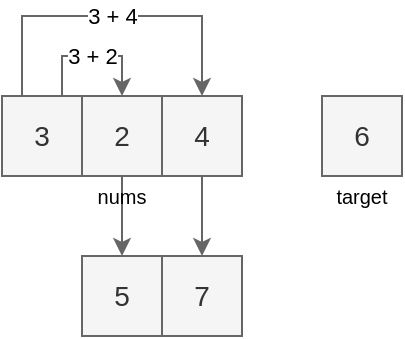 <mxfile version="26.0.9" pages="5">
  <diagram name="1_1" id="VdWact95R3ZrHPUHWGP3">
    <mxGraphModel dx="691" dy="410" grid="1" gridSize="10" guides="1" tooltips="1" connect="1" arrows="1" fold="1" page="1" pageScale="1" pageWidth="280" pageHeight="240" math="0" shadow="0">
      <root>
        <mxCell id="0" />
        <mxCell id="1" parent="0" />
        <mxCell id="u6eK8MBNWqOHnzkenwlq-3" value="3 + 4" style="edgeStyle=orthogonalEdgeStyle;rounded=0;orthogonalLoop=1;jettySize=auto;html=1;exitX=0.25;exitY=0;exitDx=0;exitDy=0;entryX=0.5;entryY=0;entryDx=0;entryDy=0;fillColor=#f5f5f5;strokeColor=#666666;" parent="1" source="nv63Od1LlB7BwaC0whO8-1" target="nv63Od1LlB7BwaC0whO8-3" edge="1">
          <mxGeometry relative="1" as="geometry">
            <Array as="points">
              <mxPoint x="50" y="40" />
              <mxPoint x="140" y="40" />
            </Array>
          </mxGeometry>
        </mxCell>
        <mxCell id="u6eK8MBNWqOHnzkenwlq-4" value="3 + 2" style="edgeStyle=orthogonalEdgeStyle;rounded=0;orthogonalLoop=1;jettySize=auto;html=1;exitX=0.75;exitY=0;exitDx=0;exitDy=0;entryX=0.5;entryY=0;entryDx=0;entryDy=0;fillColor=#f5f5f5;strokeColor=#666666;" parent="1" source="nv63Od1LlB7BwaC0whO8-1" target="nv63Od1LlB7BwaC0whO8-2" edge="1">
          <mxGeometry relative="1" as="geometry">
            <Array as="points">
              <mxPoint x="70" y="60" />
              <mxPoint x="100" y="60" />
            </Array>
          </mxGeometry>
        </mxCell>
        <mxCell id="nv63Od1LlB7BwaC0whO8-1" value="3" style="rounded=0;whiteSpace=wrap;html=1;fontSize=14;fillColor=#f5f5f5;strokeColor=#666666;fontColor=#333333;" parent="1" vertex="1">
          <mxGeometry x="40" y="80" width="40" height="40" as="geometry" />
        </mxCell>
        <mxCell id="LfSjy80fzOs8UYgtlhPb-1" style="edgeStyle=orthogonalEdgeStyle;rounded=0;orthogonalLoop=1;jettySize=auto;html=1;exitX=0.5;exitY=1;exitDx=0;exitDy=0;entryX=0.5;entryY=0;entryDx=0;entryDy=0;fillColor=#f5f5f5;strokeColor=#666666;" parent="1" source="nv63Od1LlB7BwaC0whO8-2" target="nv63Od1LlB7BwaC0whO8-12" edge="1">
          <mxGeometry relative="1" as="geometry" />
        </mxCell>
        <mxCell id="nv63Od1LlB7BwaC0whO8-2" value="2" style="rounded=0;whiteSpace=wrap;html=1;fontSize=14;fillColor=#f5f5f5;strokeColor=#666666;fontColor=#333333;" parent="1" vertex="1">
          <mxGeometry x="80" y="80" width="40" height="40" as="geometry" />
        </mxCell>
        <mxCell id="OTF3Yyp0MwZzzAG4lx8N-1" style="edgeStyle=orthogonalEdgeStyle;rounded=0;orthogonalLoop=1;jettySize=auto;html=1;exitX=0.5;exitY=1;exitDx=0;exitDy=0;entryX=0.5;entryY=0;entryDx=0;entryDy=0;fillColor=#f5f5f5;strokeColor=#666666;" parent="1" source="nv63Od1LlB7BwaC0whO8-3" target="nv63Od1LlB7BwaC0whO8-14" edge="1">
          <mxGeometry relative="1" as="geometry" />
        </mxCell>
        <mxCell id="nv63Od1LlB7BwaC0whO8-3" value="4" style="rounded=0;whiteSpace=wrap;html=1;fontSize=14;fillColor=#f5f5f5;strokeColor=#666666;fontColor=#333333;" parent="1" vertex="1">
          <mxGeometry x="120" y="80" width="40" height="40" as="geometry" />
        </mxCell>
        <mxCell id="nv63Od1LlB7BwaC0whO8-12" value="5" style="rounded=0;whiteSpace=wrap;html=1;fontSize=14;fillColor=#f5f5f5;strokeColor=#666666;fontStyle=0;fontColor=#333333;" parent="1" vertex="1">
          <mxGeometry x="80" y="160" width="40" height="40" as="geometry" />
        </mxCell>
        <mxCell id="nv63Od1LlB7BwaC0whO8-14" value="7" style="rounded=0;whiteSpace=wrap;html=1;fontSize=14;fillColor=#f5f5f5;strokeColor=#666666;fontColor=#333333;" parent="1" vertex="1">
          <mxGeometry x="120" y="160" width="40" height="40" as="geometry" />
        </mxCell>
        <mxCell id="46o2pT9ANN71txM1nCcm-1" value="nums" style="text;html=1;align=center;verticalAlign=middle;whiteSpace=wrap;rounded=0;fontSize=10;" parent="1" vertex="1">
          <mxGeometry x="40" y="120" width="120" height="20" as="geometry" />
        </mxCell>
        <mxCell id="y743vjSonsJhA4KVwRWZ-1" value="6" style="rounded=0;whiteSpace=wrap;html=1;fontSize=14;fillColor=#f5f5f5;strokeColor=#666666;fontColor=#333333;" parent="1" vertex="1">
          <mxGeometry x="200" y="80" width="40" height="40" as="geometry" />
        </mxCell>
        <mxCell id="y743vjSonsJhA4KVwRWZ-2" value="target" style="text;html=1;align=center;verticalAlign=middle;whiteSpace=wrap;rounded=0;fontSize=10;" parent="1" vertex="1">
          <mxGeometry x="200" y="120" width="40" height="20" as="geometry" />
        </mxCell>
      </root>
    </mxGraphModel>
  </diagram>
  <diagram name="1_2" id="6NTdhhrDKo1hCrSes3XH">
    <mxGraphModel dx="2074" dy="1231" grid="1" gridSize="10" guides="1" tooltips="1" connect="1" arrows="1" fold="1" page="1" pageScale="1" pageWidth="280" pageHeight="340" math="0" shadow="0">
      <root>
        <mxCell id="Env5wDa3-ul8XCWj3TZE-0" />
        <mxCell id="Env5wDa3-ul8XCWj3TZE-1" parent="Env5wDa3-ul8XCWj3TZE-0" />
        <mxCell id="Env5wDa3-ul8XCWj3TZE-4" value="3" style="rounded=0;whiteSpace=wrap;html=1;fontSize=14;fillColor=#f5f5f5;strokeColor=#666666;fontColor=#333333;" parent="Env5wDa3-ul8XCWj3TZE-1" vertex="1">
          <mxGeometry x="40" y="60" width="40" height="40" as="geometry" />
        </mxCell>
        <mxCell id="NUzDEfB6KZePFDAaPvhe-0" value="2 + 4" style="edgeStyle=orthogonalEdgeStyle;rounded=0;orthogonalLoop=1;jettySize=auto;html=1;exitX=0.5;exitY=0;exitDx=0;exitDy=0;entryX=0.5;entryY=0;entryDx=0;entryDy=0;fillColor=#f5f5f5;strokeColor=#666666;" parent="Env5wDa3-ul8XCWj3TZE-1" source="Env5wDa3-ul8XCWj3TZE-6" target="Env5wDa3-ul8XCWj3TZE-8" edge="1">
          <mxGeometry relative="1" as="geometry" />
        </mxCell>
        <mxCell id="Env5wDa3-ul8XCWj3TZE-6" value="2" style="rounded=0;whiteSpace=wrap;html=1;fontSize=14;fillColor=#f5f5f5;strokeColor=#666666;fontColor=#333333;" parent="Env5wDa3-ul8XCWj3TZE-1" vertex="1">
          <mxGeometry x="80" y="59.97" width="40" height="40" as="geometry" />
        </mxCell>
        <mxCell id="Env5wDa3-ul8XCWj3TZE-8" value="4" style="rounded=0;whiteSpace=wrap;html=1;fontSize=14;fillColor=#f5f5f5;strokeColor=#666666;fontColor=#333333;" parent="Env5wDa3-ul8XCWj3TZE-1" vertex="1">
          <mxGeometry x="120" y="59.97" width="40" height="40" as="geometry" />
        </mxCell>
        <mxCell id="CubrjU6dIXOkjV_wu-Gp-2" style="edgeStyle=orthogonalEdgeStyle;rounded=0;orthogonalLoop=1;jettySize=auto;html=1;exitX=0.5;exitY=1;exitDx=0;exitDy=0;entryX=0.5;entryY=0;entryDx=0;entryDy=0;fillColor=#ffe6cc;strokeColor=#d79b00;" parent="Env5wDa3-ul8XCWj3TZE-1" source="Env5wDa3-ul8XCWj3TZE-10" target="lBT97u84JXYTIlj_wOzR-1" edge="1">
          <mxGeometry relative="1" as="geometry" />
        </mxCell>
        <mxCell id="Env5wDa3-ul8XCWj3TZE-10" value="6" style="rounded=0;whiteSpace=wrap;html=1;fontSize=14;fillColor=#ffe6cc;strokeColor=#d79b00;fontStyle=0;fontColor=#333333;" parent="Env5wDa3-ul8XCWj3TZE-1" vertex="1">
          <mxGeometry x="120" y="160" width="40" height="40" as="geometry" />
        </mxCell>
        <mxCell id="msk4PVzX3fZnZM4PvKd4-0" value="1" style="text;html=1;align=center;verticalAlign=middle;whiteSpace=wrap;rounded=0;fillColor=#dae8fc;strokeColor=#6c8ebf;fontSize=12;fontColor=#333333;" parent="Env5wDa3-ul8XCWj3TZE-1" vertex="1">
          <mxGeometry x="80" y="99.97" width="40" height="20" as="geometry" />
        </mxCell>
        <mxCell id="msk4PVzX3fZnZM4PvKd4-2" value="" style="edgeStyle=orthogonalEdgeStyle;rounded=0;orthogonalLoop=1;jettySize=auto;html=1;exitX=0.5;exitY=1;exitDx=0;exitDy=0;entryX=0.5;entryY=0;entryDx=0;entryDy=0;" parent="Env5wDa3-ul8XCWj3TZE-1" source="Env5wDa3-ul8XCWj3TZE-8" target="msk4PVzX3fZnZM4PvKd4-1" edge="1">
          <mxGeometry relative="1" as="geometry">
            <mxPoint x="140" y="99.97" as="sourcePoint" />
            <mxPoint x="140" y="139.97" as="targetPoint" />
          </mxGeometry>
        </mxCell>
        <mxCell id="msk4PVzX3fZnZM4PvKd4-3" style="edgeStyle=orthogonalEdgeStyle;rounded=0;orthogonalLoop=1;jettySize=auto;html=1;exitX=0.5;exitY=1;exitDx=0;exitDy=0;entryX=0.5;entryY=0;entryDx=0;entryDy=0;fillColor=#d5e8d4;strokeColor=#82b366;" parent="Env5wDa3-ul8XCWj3TZE-1" source="msk4PVzX3fZnZM4PvKd4-1" target="Env5wDa3-ul8XCWj3TZE-10" edge="1">
          <mxGeometry relative="1" as="geometry" />
        </mxCell>
        <mxCell id="msk4PVzX3fZnZM4PvKd4-1" value="2" style="text;html=1;align=center;verticalAlign=middle;whiteSpace=wrap;rounded=0;fillColor=#d5e8d4;strokeColor=#82b366;fontSize=12;fontColor=#333333;" parent="Env5wDa3-ul8XCWj3TZE-1" vertex="1">
          <mxGeometry x="120" y="99.97" width="40" height="20" as="geometry" />
        </mxCell>
        <mxCell id="lBT97u84JXYTIlj_wOzR-0" value="1" style="text;html=1;align=center;verticalAlign=middle;whiteSpace=wrap;rounded=0;fillColor=#dae8fc;strokeColor=#6c8ebf;fontSize=12;fontColor=#333333;" parent="Env5wDa3-ul8XCWj3TZE-1" vertex="1">
          <mxGeometry x="120" y="260" width="40" height="20" as="geometry" />
        </mxCell>
        <mxCell id="lBT97u84JXYTIlj_wOzR-1" value="2" style="text;html=1;align=center;verticalAlign=middle;whiteSpace=wrap;rounded=0;fillColor=#d5e8d4;strokeColor=#82b366;fontSize=12;fontColor=#333333;" parent="Env5wDa3-ul8XCWj3TZE-1" vertex="1">
          <mxGeometry x="120" y="240.0" width="40" height="20" as="geometry" />
        </mxCell>
        <mxCell id="CubrjU6dIXOkjV_wu-Gp-0" value="nums" style="text;html=1;align=center;verticalAlign=middle;whiteSpace=wrap;rounded=0;fontSize=10;" parent="Env5wDa3-ul8XCWj3TZE-1" vertex="1">
          <mxGeometry x="40" y="120" width="120" height="20" as="geometry" />
        </mxCell>
        <mxCell id="A9JWBbgFt9czH1bm582D-0" value="return" style="text;html=1;align=center;verticalAlign=middle;whiteSpace=wrap;rounded=0;fontSize=10;" parent="Env5wDa3-ul8XCWj3TZE-1" vertex="1">
          <mxGeometry x="120" y="280" width="40" height="20" as="geometry" />
        </mxCell>
        <mxCell id="XzvhQpc05ySSJrV0-GmF-0" value="6" style="rounded=0;whiteSpace=wrap;html=1;fontSize=14;fillColor=#ffe6cc;strokeColor=#d79b00;fontColor=#333333;" parent="Env5wDa3-ul8XCWj3TZE-1" vertex="1">
          <mxGeometry x="200" y="59.97" width="40" height="40" as="geometry" />
        </mxCell>
        <mxCell id="XzvhQpc05ySSJrV0-GmF-1" value="target" style="text;html=1;align=center;verticalAlign=middle;whiteSpace=wrap;rounded=0;fontSize=10;" parent="Env5wDa3-ul8XCWj3TZE-1" vertex="1">
          <mxGeometry x="200" y="99.97" width="40" height="20" as="geometry" />
        </mxCell>
      </root>
    </mxGraphModel>
  </diagram>
  <diagram name="2_1" id="XxaEcn1D0qPyR1fZYPSp">
    <mxGraphModel dx="2074" dy="1231" grid="1" gridSize="10" guides="1" tooltips="1" connect="1" arrows="1" fold="1" page="1" pageScale="1" pageWidth="400" pageHeight="180" math="0" shadow="0">
      <root>
        <mxCell id="T0aFZszhNgqpVuCYx-Jp-0" />
        <mxCell id="T0aFZszhNgqpVuCYx-Jp-1" parent="T0aFZszhNgqpVuCYx-Jp-0" />
        <mxCell id="_S6RzJJ14RBt0gjqpuyq-35" value="6 - 3" style="edgeStyle=orthogonalEdgeStyle;rounded=0;orthogonalLoop=1;jettySize=auto;html=1;exitX=0.5;exitY=0;exitDx=0;exitDy=0;entryX=0;entryY=0;entryDx=0;entryDy=0;fillColor=#dae8fc;strokeColor=#6c8ebf;" parent="T0aFZszhNgqpVuCYx-Jp-1" source="_S6RzJJ14RBt0gjqpuyq-36" target="_S6RzJJ14RBt0gjqpuyq-40" edge="1">
          <mxGeometry relative="1" as="geometry" />
        </mxCell>
        <mxCell id="_S6RzJJ14RBt0gjqpuyq-36" value="3" style="rounded=0;whiteSpace=wrap;html=1;fontSize=14;fillColor=#dae8fc;strokeColor=#6c8ebf;fontColor=#333333;" parent="T0aFZszhNgqpVuCYx-Jp-1" vertex="1">
          <mxGeometry x="40" y="60" width="40" height="40" as="geometry" />
        </mxCell>
        <mxCell id="_S6RzJJ14RBt0gjqpuyq-37" value="2" style="rounded=0;whiteSpace=wrap;html=1;fontSize=14;fillColor=#f5f5f5;strokeColor=#666666;fontColor=#333333;" parent="T0aFZszhNgqpVuCYx-Jp-1" vertex="1">
          <mxGeometry x="80" y="60" width="40" height="40" as="geometry" />
        </mxCell>
        <mxCell id="_S6RzJJ14RBt0gjqpuyq-38" value="4" style="rounded=0;whiteSpace=wrap;html=1;fontSize=14;fillColor=#f5f5f5;strokeColor=#666666;fontColor=#333333;" parent="T0aFZszhNgqpVuCYx-Jp-1" vertex="1">
          <mxGeometry x="120" y="60" width="40" height="40" as="geometry" />
        </mxCell>
        <mxCell id="_S6RzJJ14RBt0gjqpuyq-39" value="3" style="rounded=0;whiteSpace=wrap;html=1;fillColor=#dae8fc;strokeColor=#6c8ebf;fontColor=#333333;" parent="T0aFZszhNgqpVuCYx-Jp-1" vertex="1">
          <mxGeometry x="200" y="60" width="40" height="20" as="geometry" />
        </mxCell>
        <mxCell id="_S6RzJJ14RBt0gjqpuyq-40" value="0" style="rounded=0;whiteSpace=wrap;html=1;fillColor=#d5e8d4;strokeColor=#82b366;fontColor=#333333;" parent="T0aFZszhNgqpVuCYx-Jp-1" vertex="1">
          <mxGeometry x="240" y="60" width="40" height="20" as="geometry" />
        </mxCell>
        <mxCell id="_S6RzJJ14RBt0gjqpuyq-41" value="0" style="text;html=1;align=center;verticalAlign=middle;whiteSpace=wrap;rounded=0;fillColor=#d5e8d4;strokeColor=#82b366;fontSize=12;fontColor=#333333;" parent="T0aFZszhNgqpVuCYx-Jp-1" vertex="1">
          <mxGeometry x="40" y="100" width="40" height="20" as="geometry" />
        </mxCell>
        <mxCell id="_S6RzJJ14RBt0gjqpuyq-42" value="6" style="rounded=0;whiteSpace=wrap;html=1;fontSize=14;fillColor=#f5f5f5;strokeColor=#666666;fontColor=#333333;" parent="T0aFZszhNgqpVuCYx-Jp-1" vertex="1">
          <mxGeometry x="320" y="60" width="40" height="40" as="geometry" />
        </mxCell>
        <mxCell id="_S6RzJJ14RBt0gjqpuyq-43" value="target" style="text;html=1;align=center;verticalAlign=middle;whiteSpace=wrap;rounded=0;fontSize=10;" parent="T0aFZszhNgqpVuCYx-Jp-1" vertex="1">
          <mxGeometry x="320" y="100" width="40" height="20" as="geometry" />
        </mxCell>
        <mxCell id="_S6RzJJ14RBt0gjqpuyq-44" value="indices" style="text;html=1;align=center;verticalAlign=middle;whiteSpace=wrap;rounded=0;fontSize=10;" parent="T0aFZszhNgqpVuCYx-Jp-1" vertex="1">
          <mxGeometry x="200" y="80" width="80" height="20" as="geometry" />
        </mxCell>
        <mxCell id="_S6RzJJ14RBt0gjqpuyq-45" value="nums" style="text;html=1;align=center;verticalAlign=middle;whiteSpace=wrap;rounded=0;fontSize=10;" parent="T0aFZszhNgqpVuCYx-Jp-1" vertex="1">
          <mxGeometry x="40" y="120" width="120" height="20" as="geometry" />
        </mxCell>
      </root>
    </mxGraphModel>
  </diagram>
  <diagram name="2_2" id="wzsuC_Gn7wTHb8iYxTYp">
    <mxGraphModel dx="2074" dy="1231" grid="1" gridSize="10" guides="1" tooltips="1" connect="1" arrows="1" fold="1" page="1" pageScale="1" pageWidth="320" pageHeight="180" math="0" shadow="0">
      <root>
        <mxCell id="uHoaGakTNyucxiGyGj9e-0" />
        <mxCell id="uHoaGakTNyucxiGyGj9e-1" parent="uHoaGakTNyucxiGyGj9e-0" />
        <mxCell id="On_LQSVzrLlXQCM5ADaU-11" value="3" style="rounded=0;whiteSpace=wrap;html=1;fontSize=14;fillColor=#f5f5f5;strokeColor=#666666;fontColor=#333333;" parent="uHoaGakTNyucxiGyGj9e-1" vertex="1">
          <mxGeometry x="40" y="60" width="40" height="40" as="geometry" />
        </mxCell>
        <mxCell id="On_LQSVzrLlXQCM5ADaU-12" value="6 - 2" style="edgeStyle=orthogonalEdgeStyle;rounded=0;orthogonalLoop=1;jettySize=auto;html=1;exitX=0.5;exitY=0;exitDx=0;exitDy=0;entryX=1;entryY=0;entryDx=0;entryDy=0;fillColor=#dae8fc;strokeColor=#6c8ebf;" parent="uHoaGakTNyucxiGyGj9e-1" source="On_LQSVzrLlXQCM5ADaU-13" target="On_LQSVzrLlXQCM5ADaU-15" edge="1">
          <mxGeometry relative="1" as="geometry">
            <mxPoint x="80" y="60" as="sourcePoint" />
            <Array as="points">
              <mxPoint x="100" y="40" />
              <mxPoint x="240" y="40" />
            </Array>
          </mxGeometry>
        </mxCell>
        <mxCell id="On_LQSVzrLlXQCM5ADaU-13" value="2" style="rounded=0;whiteSpace=wrap;html=1;fontSize=14;fillColor=#dae8fc;strokeColor=#6c8ebf;fontColor=#333333;" parent="uHoaGakTNyucxiGyGj9e-1" vertex="1">
          <mxGeometry x="80" y="60" width="40" height="40" as="geometry" />
        </mxCell>
        <mxCell id="On_LQSVzrLlXQCM5ADaU-14" value="4" style="rounded=0;whiteSpace=wrap;html=1;fontSize=14;fillColor=#f5f5f5;strokeColor=#666666;fontColor=#333333;" parent="uHoaGakTNyucxiGyGj9e-1" vertex="1">
          <mxGeometry x="120" y="60" width="40" height="40" as="geometry" />
        </mxCell>
        <mxCell id="On_LQSVzrLlXQCM5ADaU-15" value="3" style="rounded=0;whiteSpace=wrap;html=1;fillColor=#f5f5f5;strokeColor=#666666;fontColor=#333333;" parent="uHoaGakTNyucxiGyGj9e-1" vertex="1">
          <mxGeometry x="200" y="60" width="40" height="20" as="geometry" />
        </mxCell>
        <mxCell id="On_LQSVzrLlXQCM5ADaU-16" value="0" style="rounded=0;whiteSpace=wrap;html=1;fillColor=#f5f5f5;strokeColor=#666666;fontColor=#333333;" parent="uHoaGakTNyucxiGyGj9e-1" vertex="1">
          <mxGeometry x="240" y="60" width="40" height="20" as="geometry" />
        </mxCell>
        <mxCell id="On_LQSVzrLlXQCM5ADaU-17" value="1" style="text;html=1;align=center;verticalAlign=middle;whiteSpace=wrap;rounded=0;fillColor=#d5e8d4;strokeColor=#82b366;fontSize=12;fontColor=#333333;" parent="uHoaGakTNyucxiGyGj9e-1" vertex="1">
          <mxGeometry x="80" y="100" width="40" height="20" as="geometry" />
        </mxCell>
        <mxCell id="On_LQSVzrLlXQCM5ADaU-18" value="4" style="rounded=0;whiteSpace=wrap;html=1;fillColor=#dae8fc;strokeColor=#6c8ebf;fontColor=#333333;" parent="uHoaGakTNyucxiGyGj9e-1" vertex="1">
          <mxGeometry x="200" y="80" width="40" height="20" as="geometry" />
        </mxCell>
        <mxCell id="On_LQSVzrLlXQCM5ADaU-19" value="1" style="rounded=0;whiteSpace=wrap;html=1;fillColor=#d5e8d4;strokeColor=#82b366;fontColor=#333333;" parent="uHoaGakTNyucxiGyGj9e-1" vertex="1">
          <mxGeometry x="240" y="80" width="40" height="20" as="geometry" />
        </mxCell>
        <mxCell id="On_LQSVzrLlXQCM5ADaU-20" value="nums" style="text;html=1;align=center;verticalAlign=middle;whiteSpace=wrap;rounded=0;fontSize=10;" parent="uHoaGakTNyucxiGyGj9e-1" vertex="1">
          <mxGeometry x="40" y="120" width="120" height="20" as="geometry" />
        </mxCell>
        <mxCell id="On_LQSVzrLlXQCM5ADaU-21" value="indices" style="text;html=1;align=center;verticalAlign=middle;whiteSpace=wrap;rounded=0;fontSize=10;" parent="uHoaGakTNyucxiGyGj9e-1" vertex="1">
          <mxGeometry x="200" y="100" width="80" height="20" as="geometry" />
        </mxCell>
      </root>
    </mxGraphModel>
  </diagram>
  <diagram name="2_3" id="-r8IqurDU5i2XIWOiVry">
    <mxGraphModel dx="2074" dy="1231" grid="1" gridSize="10" guides="1" tooltips="1" connect="1" arrows="1" fold="1" page="1" pageScale="1" pageWidth="340" pageHeight="240" math="0" shadow="0">
      <root>
        <mxCell id="x3-lbS9V5egiwmVqFyMv-0" />
        <mxCell id="x3-lbS9V5egiwmVqFyMv-1" parent="x3-lbS9V5egiwmVqFyMv-0" />
        <mxCell id="sCyrDwwAJskQfi_5EHVv-16" value="3" style="rounded=0;whiteSpace=wrap;html=1;fontSize=14;fillColor=#f5f5f5;strokeColor=#666666;fontColor=#333333;" parent="x3-lbS9V5egiwmVqFyMv-1" vertex="1">
          <mxGeometry x="40" y="60" width="40" height="40" as="geometry" />
        </mxCell>
        <mxCell id="sCyrDwwAJskQfi_5EHVv-17" value="2" style="rounded=0;whiteSpace=wrap;html=1;fontSize=14;fillColor=#f5f5f5;strokeColor=#666666;fontColor=#333333;" parent="x3-lbS9V5egiwmVqFyMv-1" vertex="1">
          <mxGeometry x="80" y="60" width="40" height="40" as="geometry" />
        </mxCell>
        <mxCell id="sCyrDwwAJskQfi_5EHVv-18" value="4 = 4" style="edgeStyle=orthogonalEdgeStyle;rounded=0;orthogonalLoop=1;jettySize=auto;html=1;exitX=0.5;exitY=0;exitDx=0;exitDy=0;entryX=0;entryY=0;entryDx=0;entryDy=0;fillColor=#dae8fc;strokeColor=#6c8ebf;" parent="x3-lbS9V5egiwmVqFyMv-1" source="sCyrDwwAJskQfi_5EHVv-19" target="sCyrDwwAJskQfi_5EHVv-21" edge="1">
          <mxGeometry relative="1" as="geometry" />
        </mxCell>
        <mxCell id="sCyrDwwAJskQfi_5EHVv-19" value="4" style="rounded=0;whiteSpace=wrap;html=1;fontSize=14;fillColor=#dae8fc;strokeColor=#6c8ebf;fontColor=#333333;" parent="x3-lbS9V5egiwmVqFyMv-1" vertex="1">
          <mxGeometry x="120" y="60" width="40" height="40" as="geometry" />
        </mxCell>
        <mxCell id="sCyrDwwAJskQfi_5EHVv-20" value="3" style="rounded=0;whiteSpace=wrap;html=1;fillColor=#f5f5f5;strokeColor=#666666;fontColor=#333333;" parent="x3-lbS9V5egiwmVqFyMv-1" vertex="1">
          <mxGeometry x="200" y="60" width="40" height="20" as="geometry" />
        </mxCell>
        <mxCell id="sCyrDwwAJskQfi_5EHVv-21" value="0" style="rounded=0;whiteSpace=wrap;html=1;fillColor=#f5f5f5;strokeColor=#666666;fontColor=#333333;" parent="x3-lbS9V5egiwmVqFyMv-1" vertex="1">
          <mxGeometry x="240" y="60" width="40" height="20" as="geometry" />
        </mxCell>
        <mxCell id="sCyrDwwAJskQfi_5EHVv-22" value="4" style="rounded=0;whiteSpace=wrap;html=1;fillColor=#dae8fc;strokeColor=#6c8ebf;fontStyle=0;fontColor=#333333;" parent="x3-lbS9V5egiwmVqFyMv-1" vertex="1">
          <mxGeometry x="200" y="80" width="40" height="20" as="geometry" />
        </mxCell>
        <mxCell id="sCyrDwwAJskQfi_5EHVv-23" style="edgeStyle=orthogonalEdgeStyle;rounded=0;orthogonalLoop=1;jettySize=auto;html=1;exitX=1;exitY=0;exitDx=0;exitDy=0;entryX=1;entryY=0;entryDx=0;entryDy=0;fillColor=#ffe6cc;strokeColor=#d79b00;" parent="x3-lbS9V5egiwmVqFyMv-1" source="sCyrDwwAJskQfi_5EHVv-24" target="sCyrDwwAJskQfi_5EHVv-28" edge="1">
          <mxGeometry relative="1" as="geometry">
            <Array as="points">
              <mxPoint x="300" y="80" />
              <mxPoint x="300" y="160" />
            </Array>
          </mxGeometry>
        </mxCell>
        <mxCell id="sCyrDwwAJskQfi_5EHVv-24" value="1" style="rounded=0;whiteSpace=wrap;html=1;fillColor=#ffe6cc;strokeColor=#d79b00;fontStyle=0;fontColor=#333333;" parent="x3-lbS9V5egiwmVqFyMv-1" vertex="1">
          <mxGeometry x="240" y="80" width="40" height="20" as="geometry" />
        </mxCell>
        <mxCell id="sCyrDwwAJskQfi_5EHVv-25" value="nums" style="text;html=1;align=center;verticalAlign=middle;whiteSpace=wrap;rounded=0;fontSize=10;" parent="x3-lbS9V5egiwmVqFyMv-1" vertex="1">
          <mxGeometry x="40" y="120" width="120" height="20" as="geometry" />
        </mxCell>
        <mxCell id="sCyrDwwAJskQfi_5EHVv-26" value="indices" style="text;html=1;align=center;verticalAlign=middle;whiteSpace=wrap;rounded=0;fontSize=10;" parent="x3-lbS9V5egiwmVqFyMv-1" vertex="1">
          <mxGeometry x="200" y="100" width="80" height="20" as="geometry" />
        </mxCell>
        <mxCell id="sCyrDwwAJskQfi_5EHVv-27" value="2" style="rounded=0;whiteSpace=wrap;html=1;fillColor=#d5e8d4;strokeColor=#82b366;fontStyle=0;fontColor=#333333;" parent="x3-lbS9V5egiwmVqFyMv-1" vertex="1">
          <mxGeometry x="240" y="140" width="40" height="20" as="geometry" />
        </mxCell>
        <mxCell id="sCyrDwwAJskQfi_5EHVv-28" value="1" style="rounded=0;whiteSpace=wrap;html=1;fillColor=#ffe6cc;strokeColor=#d79b00;fontStyle=0;fontColor=#333333;" parent="x3-lbS9V5egiwmVqFyMv-1" vertex="1">
          <mxGeometry x="240" y="160" width="40" height="20" as="geometry" />
        </mxCell>
        <mxCell id="sCyrDwwAJskQfi_5EHVv-29" style="edgeStyle=orthogonalEdgeStyle;rounded=0;orthogonalLoop=1;jettySize=auto;html=1;exitX=0.5;exitY=1;exitDx=0;exitDy=0;entryX=0;entryY=0;entryDx=0;entryDy=0;fillColor=#d5e8d4;strokeColor=#82b366;" parent="x3-lbS9V5egiwmVqFyMv-1" source="sCyrDwwAJskQfi_5EHVv-30" target="sCyrDwwAJskQfi_5EHVv-28" edge="1">
          <mxGeometry relative="1" as="geometry">
            <Array as="points">
              <mxPoint x="140" y="160" />
            </Array>
          </mxGeometry>
        </mxCell>
        <mxCell id="sCyrDwwAJskQfi_5EHVv-30" value="2" style="text;html=1;align=center;verticalAlign=middle;whiteSpace=wrap;rounded=0;fillColor=#d5e8d4;strokeColor=#82b366;fontSize=12;fontColor=#333333;" parent="x3-lbS9V5egiwmVqFyMv-1" vertex="1">
          <mxGeometry x="120" y="100" width="40" height="20" as="geometry" />
        </mxCell>
        <mxCell id="sCyrDwwAJskQfi_5EHVv-31" value="return" style="text;html=1;align=center;verticalAlign=middle;whiteSpace=wrap;rounded=0;fontSize=10;" parent="x3-lbS9V5egiwmVqFyMv-1" vertex="1">
          <mxGeometry x="240" y="180" width="40" height="20" as="geometry" />
        </mxCell>
      </root>
    </mxGraphModel>
  </diagram>
</mxfile>
